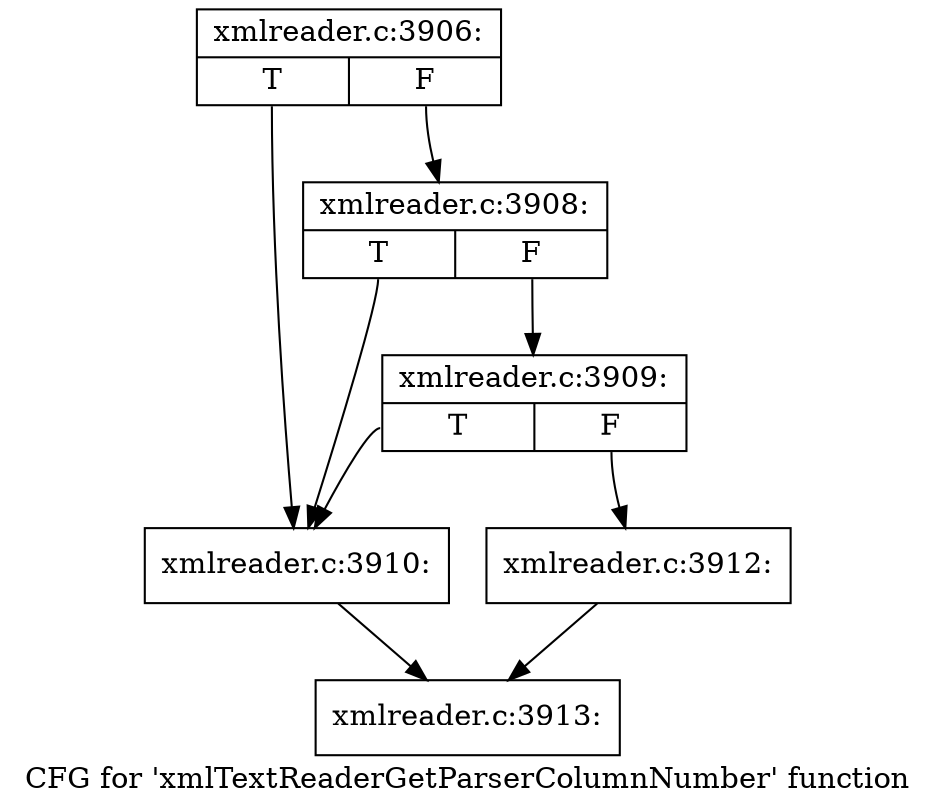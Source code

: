 digraph "CFG for 'xmlTextReaderGetParserColumnNumber' function" {
	label="CFG for 'xmlTextReaderGetParserColumnNumber' function";

	Node0x475ef70 [shape=record,label="{xmlreader.c:3906:|{<s0>T|<s1>F}}"];
	Node0x475ef70:s0 -> Node0x475ec40;
	Node0x475ef70:s1 -> Node0x4760390;
	Node0x4760390 [shape=record,label="{xmlreader.c:3908:|{<s0>T|<s1>F}}"];
	Node0x4760390:s0 -> Node0x475ec40;
	Node0x4760390:s1 -> Node0x4760340;
	Node0x4760340 [shape=record,label="{xmlreader.c:3909:|{<s0>T|<s1>F}}"];
	Node0x4760340:s0 -> Node0x475ec40;
	Node0x4760340:s1 -> Node0x47602f0;
	Node0x475ec40 [shape=record,label="{xmlreader.c:3910:}"];
	Node0x475ec40 -> Node0x4761430;
	Node0x47602f0 [shape=record,label="{xmlreader.c:3912:}"];
	Node0x47602f0 -> Node0x4761430;
	Node0x4761430 [shape=record,label="{xmlreader.c:3913:}"];
}
